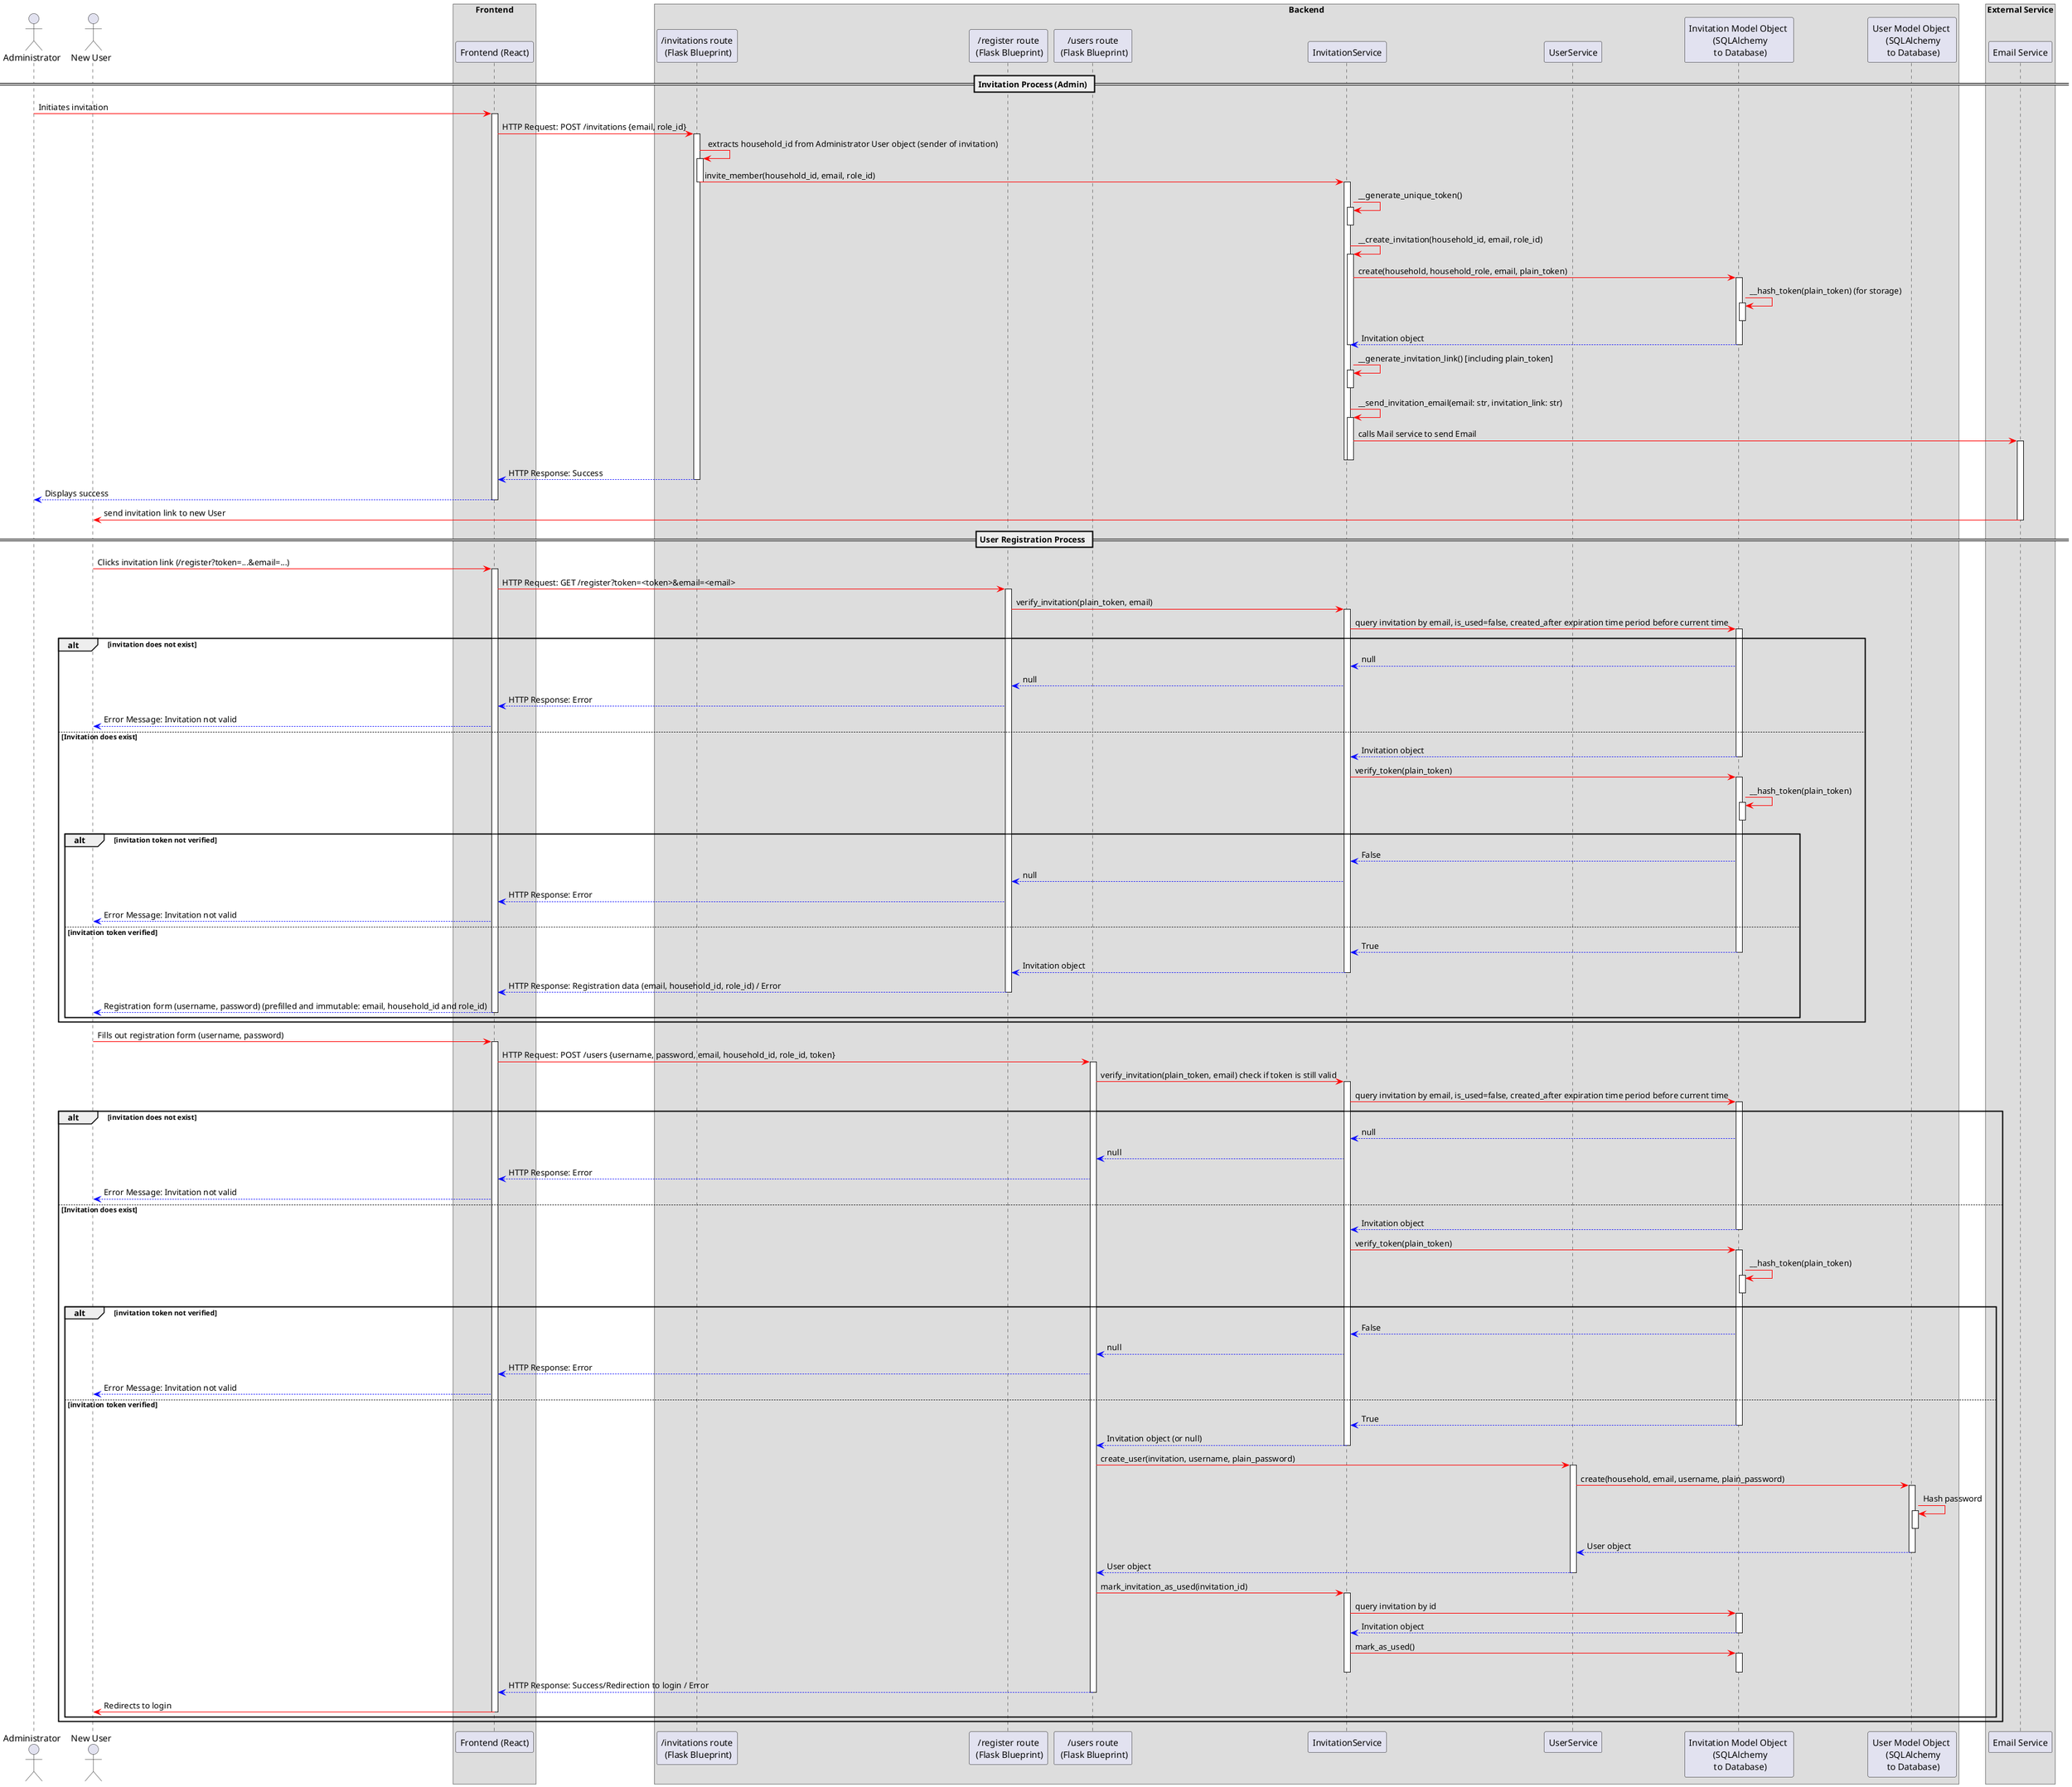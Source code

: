 @startuml

skinparam BoxPadding 20

actor Administrator as Admin
actor "New User" as User

box Frontend
participant "Frontend (React)" as FE
endbox

box Backend
participant "/invitations route\n (Flask Blueprint)" as IR
participant "/register route\n (Flask Blueprint)" as RR
participant "/users route\n (Flask Blueprint)" as UR

participant "InvitationService" as IS
participant "UserService" as US

participant "Invitation Model Object \n (SQLAlchemy\n to Database)" as IM
participant "User Model Object \n (SQLAlchemy\n to Database)" as UM
endbox

box External Service
participant "Email Service" as Mail
endbox

== Invitation Process (Admin) ==

Admin -[#red]> FE : Initiates invitation
    activate FE
    FE -[#red]> IR : HTTP Request: POST /invitations {email, role_id}
        activate IR
        IR -[#red]> IR : extracts household_id from Administrator User object (sender of invitation)
        activate IR
        IR -[#red]> IS : invite_member(household_id, email, role_id)
            deactivate IR
            activate IS
            IS -[#red]> IS : __generate_unique_token()
            activate IS
            deactivate IS
            IS -[#red]> IS : __create_invitation(household_id, email, role_id)
            activate IS
            IS -[#red]> IM : create(household, household_role, email, plain_token)
                activate IM
                IM -[#red]> IM : __hash_token(plain_token) (for storage)
                activate IM
                deactivate IM
            IS <-[#blue]- IM : Invitation object
            deactivate IM
            deactivate IS
            IS -[#red]> IS : __generate_invitation_link() [including plain_token]
            activate IS
            deactivate IS
            IS -[#red]> IS : __send_invitation_email(email: str, invitation_link: str)
            activate IS
            IS -[#red]> Mail : calls Mail service to send Email
                activate Mail
                deactivate IS
                deactivate IS
    FE <-[#blue]- IR : HTTP Response: Success
    deactivate IR
Admin <-[#blue]- FE : Displays success
deactivate FE
User <[#red]- Mail : send invitation link to new User
deactivate Mail

== User Registration Process ==

User -[#red]> FE : Clicks invitation link (/register?token=...&email=...)
    activate FE
    FE -[#red]> RR : HTTP Request: GET /register?token=<token>&email=<email>
        activate RR
        RR -[#red]> IS : verify_invitation(plain_token, email)
            activate IS
            IS -[#red]> IM : query invitation by email, is_used=false, created_after expiration time period before current time
                activate IM

alt invitation does not exist
            IS <-[#blue]- IM : null
        RR <-[#blue]- IS : null
    FE <-[#blue]- RR : HTTP Response: Error
User <-[#blue]- FE : Error Message: Invitation not valid

else Invitation does exist
            IS <-[#blue]- IM : Invitation object
            deactivate IM
            IS -[#red]> IM : verify_token(plain_token)
                activate IM
                IM -[#red]> IM : __hash_token(plain_token)
                activate IM
                deactivate IM

alt invitation token not verified
            IS <-[#blue]- IM : False
        RR <-[#blue]- IS : null
    FE <-[#blue]- RR : HTTP Response: Error
User <-[#blue]- FE : Error Message: Invitation not valid

else invitation token verified
            IS <-[#blue]- IM : True
            deactivate IM
        RR <-[#blue]- IS : Invitation object
        deactivate IS
    FE <-[#blue]- RR : HTTP Response: Registration data (email, household_id, role_id) / Error
    deactivate RR
User <-[#blue]- FE : Registration form (username, password) (prefilled and immutable: email, household_id and role_id)
deactivate FE

end
end

User -[#red]> FE : Fills out registration form (username, password)
    activate FE
    FE -[#red]> UR : HTTP Request: POST /users {username, password, email, household_id, role_id, token}
        activate UR
        UR -[#red]> IS: verify_invitation(plain_token, email) check if token is still valid
            activate IS
            IS -[#red]> IM : query invitation by email, is_used=false, created_after expiration time period before current time
                activate IM

alt invitation does not exist
            IS <-[#blue]- IM : null
        UR <-[#blue]- IS : null
    FE <-[#blue]- UR : HTTP Response: Error
User <-[#blue]- FE : Error Message: Invitation not valid

else Invitation does exist
            IS <-[#blue]- IM : Invitation object
            deactivate IM
            IS -[#red]> IM : verify_token(plain_token)
                activate IM
                IM -[#red]> IM : __hash_token(plain_token)
                activate IM
                deactivate IM

alt invitation token not verified
            IS <-[#blue]- IM : False
        UR <-[#blue]- IS : null
    FE <-[#blue]- UR : HTTP Response: Error
User <-[#blue]- FE : Error Message: Invitation not valid

else invitation token verified
            IS <-[#blue]- IM : True
            deactivate IM
        UR <-[#blue]- IS : Invitation object (or null)
        deactivate IS
        UR -[#red]> US : create_user(invitation, username, plain_password)
            activate US
            US -[#red]> UM : create(household, email, username, plain_password)
                activate UM
                UM -[#red]> UM : Hash password
                activate UM
                deactivate UM
            US <-[#blue]- UM : User object
            deactivate UM
        UR <-[#blue]- US : User object
        deactivate US
        UR -[#red]> IS : mark_invitation_as_used(invitation_id)
            activate IS
            IS -[#red]> IM : query invitation by id
                activate IM
            IS <-[#blue]- IM : Invitation object
            deactivate IM
            IS -[#red]> IM : mark_as_used()
                activate IM
            deactivate IM
        deactivate IS
    FE <-[#blue]- UR : HTTP Response: Success/Redirection to login / Error
    deactivate UR
User <[#red]- FE : Redirects to login
deactivate FE

end
end

@enduml